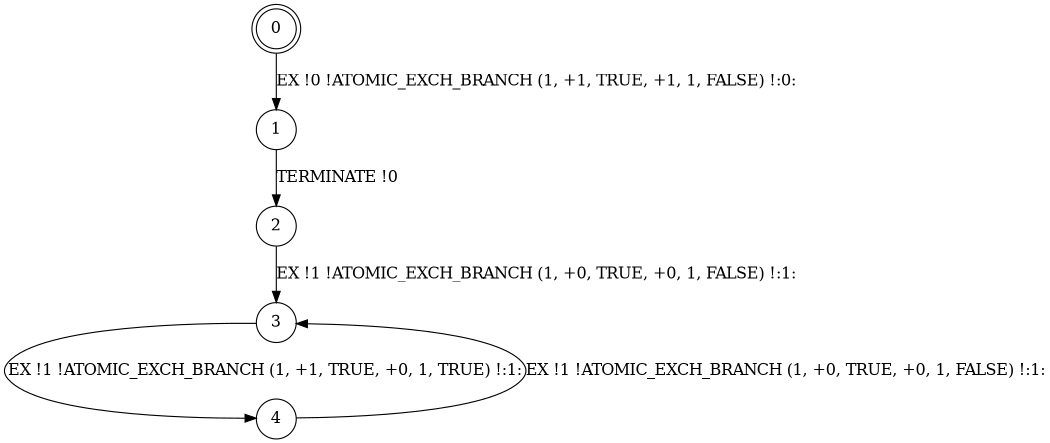 digraph BCG {
size = "7, 10.5";
center = TRUE;
node [shape = circle];
0 [peripheries = 2];
0 -> 1 [label = "EX !0 !ATOMIC_EXCH_BRANCH (1, +1, TRUE, +1, 1, FALSE) !:0:"];
1 -> 2 [label = "TERMINATE !0"];
2 -> 3 [label = "EX !1 !ATOMIC_EXCH_BRANCH (1, +0, TRUE, +0, 1, FALSE) !:1:"];
3 -> 4 [label = "EX !1 !ATOMIC_EXCH_BRANCH (1, +1, TRUE, +0, 1, TRUE) !:1:"];
4 -> 3 [label = "EX !1 !ATOMIC_EXCH_BRANCH (1, +0, TRUE, +0, 1, FALSE) !:1:"];
}
